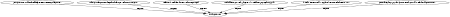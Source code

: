 digraph G {
size="3,3";
node [fontsize=7, fontname="Helvetica"];
edge [fontsize=7, fontname="Helvetica"];
node0 [label="Systematic Biology", width=0.27433100247,height=0.27433100247];
node1 [label="A Simulation Study of Reduced Tree-Search Effort in Bootstrap Resampling...", width=0.27433100247,height=0.27433100247];
node2 [label="Molecular Systematics of the Eastern Fence Lizard ( Sceloporus undulatus...", width=0.27433100247,height=0.27433100247];
node3 [label="Success of Phylogenetic Methods in the Four-Taxon Case", width=0.27433100247,height=0.27433100247];
node4 [label="Model Selection and Model Averaging in Phylogenetics: Advantages of Akaike...", width=0.27433100247,height=0.27433100247];
node5 [label="Phylogeny of Frogs of the Physalaemus Pustulosus Species Group, With...", width=0.27433100247,height=0.27433100247];
node6 [label="Partitioned Bayesian Analyses, Partition Choice, and the Phylogenetic Relationships of...", width=0.27433100247,height=0.27433100247];
node1 -> node0 [label="is_part_of"];
node2 -> node0 [label="is_part_of"];
node3 -> node0 [label="is_part_of"];
node4 -> node0 [label="is_part_of"];
node5 -> node0 [label="is_part_of"];
node6 -> node0 [label="is_part_of"];
}

